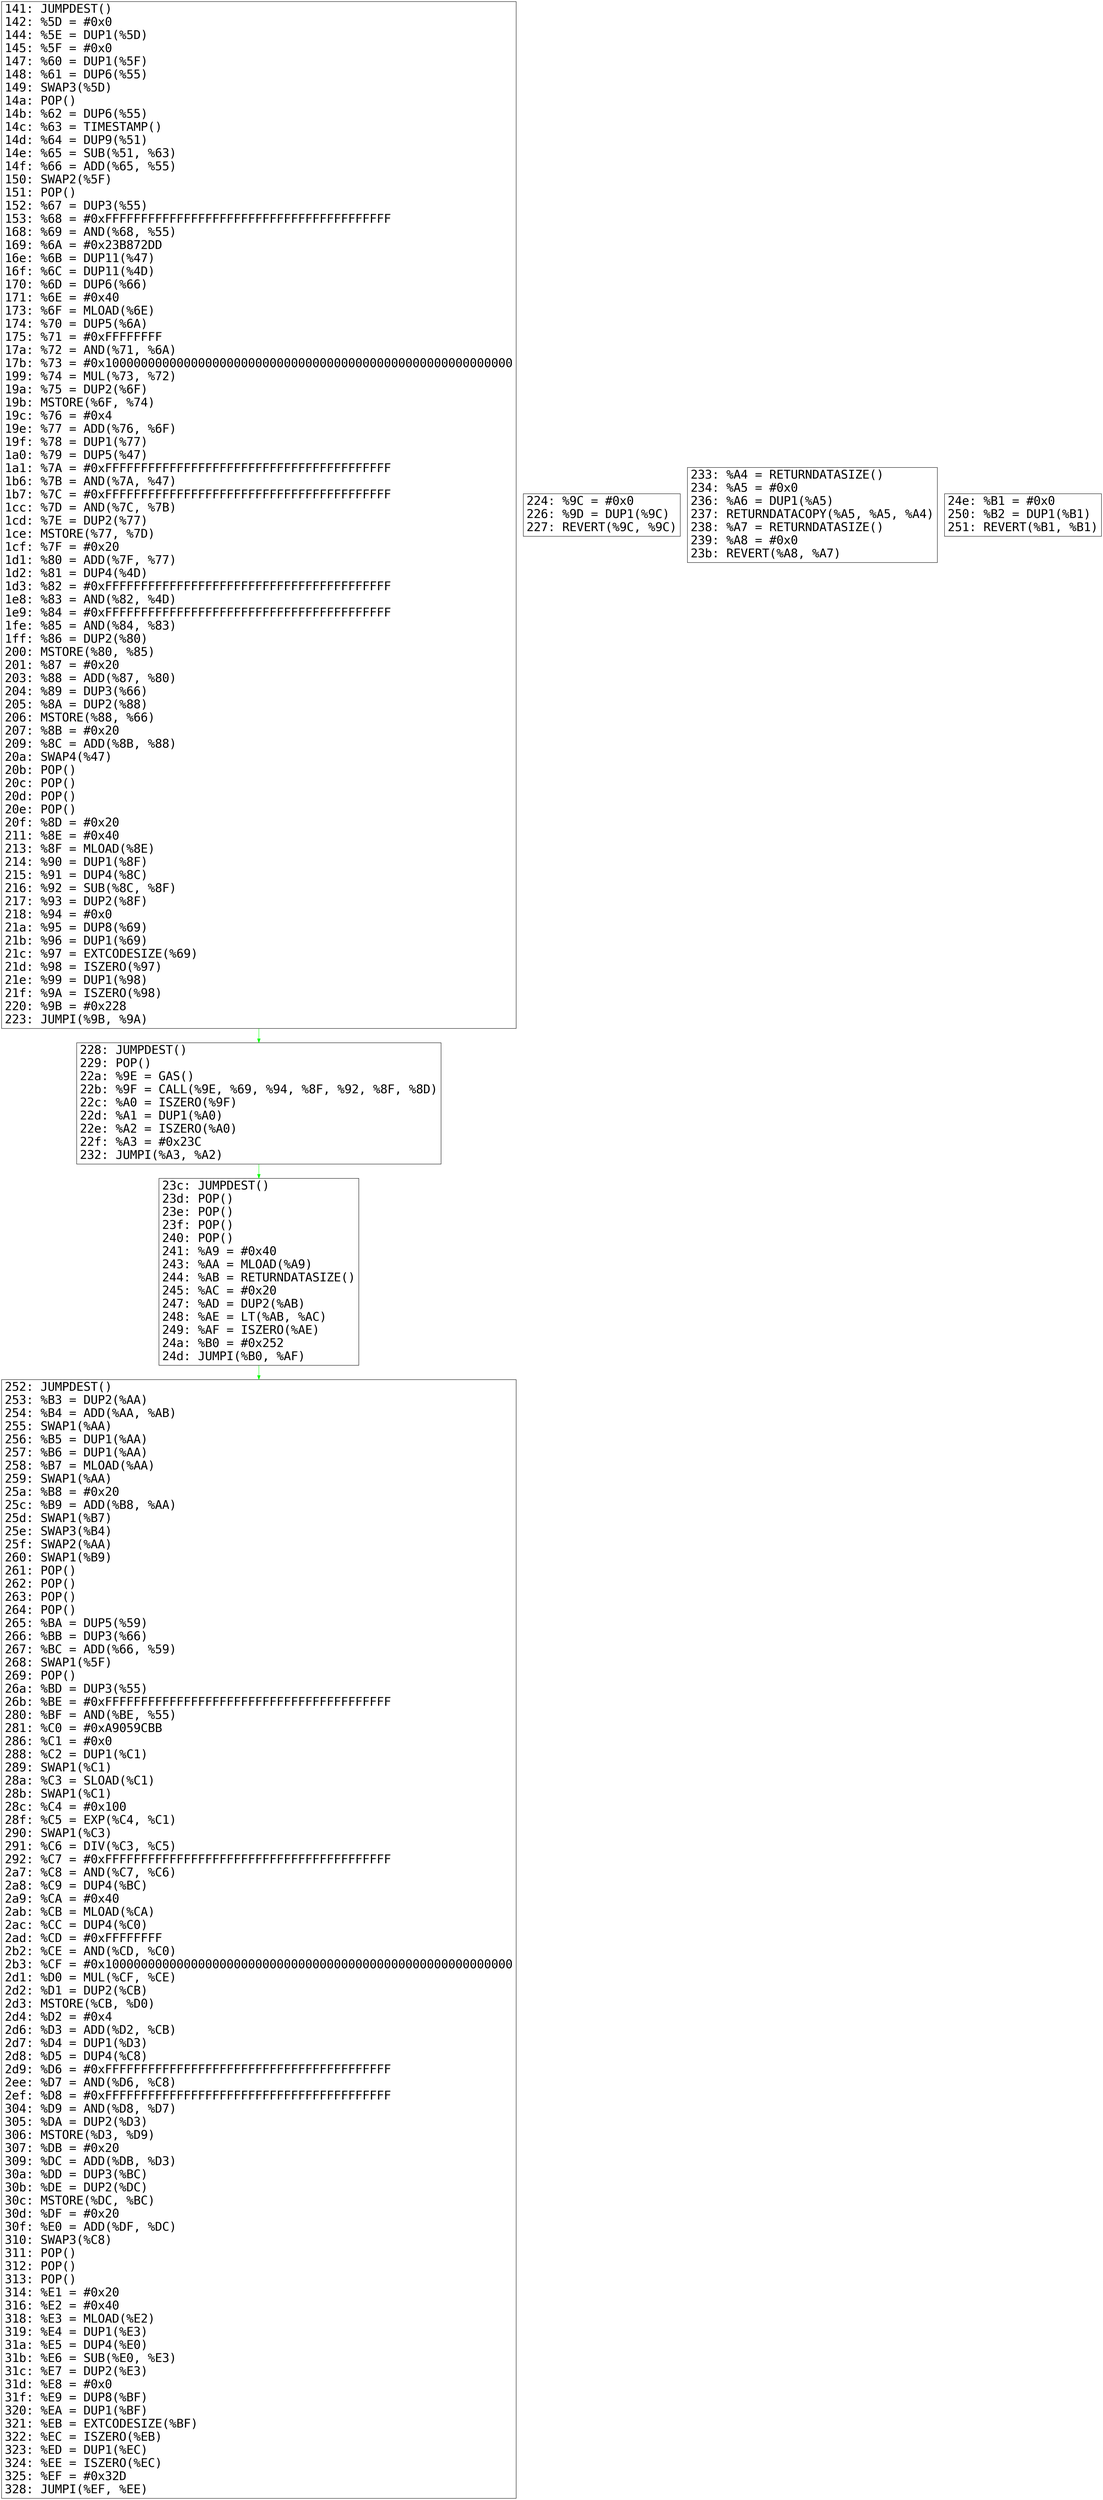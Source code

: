 digraph "graph.cfg.gv" {
	subgraph global {
		node [fontname=Courier fontsize=30.0 rank=same shape=box]
		
		block_141 [label="141: JUMPDEST()\l142: %5D = #0x0\l144: %5E = DUP1(%5D)\l145: %5F = #0x0\l147: %60 = DUP1(%5F)\l148: %61 = DUP6(%55)\l149: SWAP3(%5D)\l14a: POP()\l14b: %62 = DUP6(%55)\l14c: %63 = TIMESTAMP()\l14d: %64 = DUP9(%51)\l14e: %65 = SUB(%51, %63)\l14f: %66 = ADD(%65, %55)\l150: SWAP2(%5F)\l151: POP()\l152: %67 = DUP3(%55)\l153: %68 = #0xFFFFFFFFFFFFFFFFFFFFFFFFFFFFFFFFFFFFFFFF\l168: %69 = AND(%68, %55)\l169: %6A = #0x23B872DD\l16e: %6B = DUP11(%47)\l16f: %6C = DUP11(%4D)\l170: %6D = DUP6(%66)\l171: %6E = #0x40\l173: %6F = MLOAD(%6E)\l174: %70 = DUP5(%6A)\l175: %71 = #0xFFFFFFFF\l17a: %72 = AND(%71, %6A)\l17b: %73 = #0x100000000000000000000000000000000000000000000000000000000\l199: %74 = MUL(%73, %72)\l19a: %75 = DUP2(%6F)\l19b: MSTORE(%6F, %74)\l19c: %76 = #0x4\l19e: %77 = ADD(%76, %6F)\l19f: %78 = DUP1(%77)\l1a0: %79 = DUP5(%47)\l1a1: %7A = #0xFFFFFFFFFFFFFFFFFFFFFFFFFFFFFFFFFFFFFFFF\l1b6: %7B = AND(%7A, %47)\l1b7: %7C = #0xFFFFFFFFFFFFFFFFFFFFFFFFFFFFFFFFFFFFFFFF\l1cc: %7D = AND(%7C, %7B)\l1cd: %7E = DUP2(%77)\l1ce: MSTORE(%77, %7D)\l1cf: %7F = #0x20\l1d1: %80 = ADD(%7F, %77)\l1d2: %81 = DUP4(%4D)\l1d3: %82 = #0xFFFFFFFFFFFFFFFFFFFFFFFFFFFFFFFFFFFFFFFF\l1e8: %83 = AND(%82, %4D)\l1e9: %84 = #0xFFFFFFFFFFFFFFFFFFFFFFFFFFFFFFFFFFFFFFFF\l1fe: %85 = AND(%84, %83)\l1ff: %86 = DUP2(%80)\l200: MSTORE(%80, %85)\l201: %87 = #0x20\l203: %88 = ADD(%87, %80)\l204: %89 = DUP3(%66)\l205: %8A = DUP2(%88)\l206: MSTORE(%88, %66)\l207: %8B = #0x20\l209: %8C = ADD(%8B, %88)\l20a: SWAP4(%47)\l20b: POP()\l20c: POP()\l20d: POP()\l20e: POP()\l20f: %8D = #0x20\l211: %8E = #0x40\l213: %8F = MLOAD(%8E)\l214: %90 = DUP1(%8F)\l215: %91 = DUP4(%8C)\l216: %92 = SUB(%8C, %8F)\l217: %93 = DUP2(%8F)\l218: %94 = #0x0\l21a: %95 = DUP8(%69)\l21b: %96 = DUP1(%69)\l21c: %97 = EXTCODESIZE(%69)\l21d: %98 = ISZERO(%97)\l21e: %99 = DUP1(%98)\l21f: %9A = ISZERO(%98)\l220: %9B = #0x228\l223: JUMPI(%9B, %9A)\l"]
		block_224 [label="224: %9C = #0x0\l226: %9D = DUP1(%9C)\l227: REVERT(%9C, %9C)\l"]
		block_228 [label="228: JUMPDEST()\l229: POP()\l22a: %9E = GAS()\l22b: %9F = CALL(%9E, %69, %94, %8F, %92, %8F, %8D)\l22c: %A0 = ISZERO(%9F)\l22d: %A1 = DUP1(%A0)\l22e: %A2 = ISZERO(%A0)\l22f: %A3 = #0x23C\l232: JUMPI(%A3, %A2)\l"]
		block_233 [label="233: %A4 = RETURNDATASIZE()\l234: %A5 = #0x0\l236: %A6 = DUP1(%A5)\l237: RETURNDATACOPY(%A5, %A5, %A4)\l238: %A7 = RETURNDATASIZE()\l239: %A8 = #0x0\l23b: REVERT(%A8, %A7)\l"]
		block_23c [label="23c: JUMPDEST()\l23d: POP()\l23e: POP()\l23f: POP()\l240: POP()\l241: %A9 = #0x40\l243: %AA = MLOAD(%A9)\l244: %AB = RETURNDATASIZE()\l245: %AC = #0x20\l247: %AD = DUP2(%AB)\l248: %AE = LT(%AB, %AC)\l249: %AF = ISZERO(%AE)\l24a: %B0 = #0x252\l24d: JUMPI(%B0, %AF)\l"]
		block_24e [label="24e: %B1 = #0x0\l250: %B2 = DUP1(%B1)\l251: REVERT(%B1, %B1)\l"]
		block_252 [label="252: JUMPDEST()\l253: %B3 = DUP2(%AA)\l254: %B4 = ADD(%AA, %AB)\l255: SWAP1(%AA)\l256: %B5 = DUP1(%AA)\l257: %B6 = DUP1(%AA)\l258: %B7 = MLOAD(%AA)\l259: SWAP1(%AA)\l25a: %B8 = #0x20\l25c: %B9 = ADD(%B8, %AA)\l25d: SWAP1(%B7)\l25e: SWAP3(%B4)\l25f: SWAP2(%AA)\l260: SWAP1(%B9)\l261: POP()\l262: POP()\l263: POP()\l264: POP()\l265: %BA = DUP5(%59)\l266: %BB = DUP3(%66)\l267: %BC = ADD(%66, %59)\l268: SWAP1(%5F)\l269: POP()\l26a: %BD = DUP3(%55)\l26b: %BE = #0xFFFFFFFFFFFFFFFFFFFFFFFFFFFFFFFFFFFFFFFF\l280: %BF = AND(%BE, %55)\l281: %C0 = #0xA9059CBB\l286: %C1 = #0x0\l288: %C2 = DUP1(%C1)\l289: SWAP1(%C1)\l28a: %C3 = SLOAD(%C1)\l28b: SWAP1(%C1)\l28c: %C4 = #0x100\l28f: %C5 = EXP(%C4, %C1)\l290: SWAP1(%C3)\l291: %C6 = DIV(%C3, %C5)\l292: %C7 = #0xFFFFFFFFFFFFFFFFFFFFFFFFFFFFFFFFFFFFFFFF\l2a7: %C8 = AND(%C7, %C6)\l2a8: %C9 = DUP4(%BC)\l2a9: %CA = #0x40\l2ab: %CB = MLOAD(%CA)\l2ac: %CC = DUP4(%C0)\l2ad: %CD = #0xFFFFFFFF\l2b2: %CE = AND(%CD, %C0)\l2b3: %CF = #0x100000000000000000000000000000000000000000000000000000000\l2d1: %D0 = MUL(%CF, %CE)\l2d2: %D1 = DUP2(%CB)\l2d3: MSTORE(%CB, %D0)\l2d4: %D2 = #0x4\l2d6: %D3 = ADD(%D2, %CB)\l2d7: %D4 = DUP1(%D3)\l2d8: %D5 = DUP4(%C8)\l2d9: %D6 = #0xFFFFFFFFFFFFFFFFFFFFFFFFFFFFFFFFFFFFFFFF\l2ee: %D7 = AND(%D6, %C8)\l2ef: %D8 = #0xFFFFFFFFFFFFFFFFFFFFFFFFFFFFFFFFFFFFFFFF\l304: %D9 = AND(%D8, %D7)\l305: %DA = DUP2(%D3)\l306: MSTORE(%D3, %D9)\l307: %DB = #0x20\l309: %DC = ADD(%DB, %D3)\l30a: %DD = DUP3(%BC)\l30b: %DE = DUP2(%DC)\l30c: MSTORE(%DC, %BC)\l30d: %DF = #0x20\l30f: %E0 = ADD(%DF, %DC)\l310: SWAP3(%C8)\l311: POP()\l312: POP()\l313: POP()\l314: %E1 = #0x20\l316: %E2 = #0x40\l318: %E3 = MLOAD(%E2)\l319: %E4 = DUP1(%E3)\l31a: %E5 = DUP4(%E0)\l31b: %E6 = SUB(%E0, %E3)\l31c: %E7 = DUP2(%E3)\l31d: %E8 = #0x0\l31f: %E9 = DUP8(%BF)\l320: %EA = DUP1(%BF)\l321: %EB = EXTCODESIZE(%BF)\l322: %EC = ISZERO(%EB)\l323: %ED = DUP1(%EC)\l324: %EE = ISZERO(%EC)\l325: %EF = #0x32D\l328: JUMPI(%EF, %EE)\l"]
		
	}

	
	block_141 -> block_228 [color=green]
	block_228 -> block_23c [color=green]
	block_23c -> block_252 [color=green]
	
	
}
